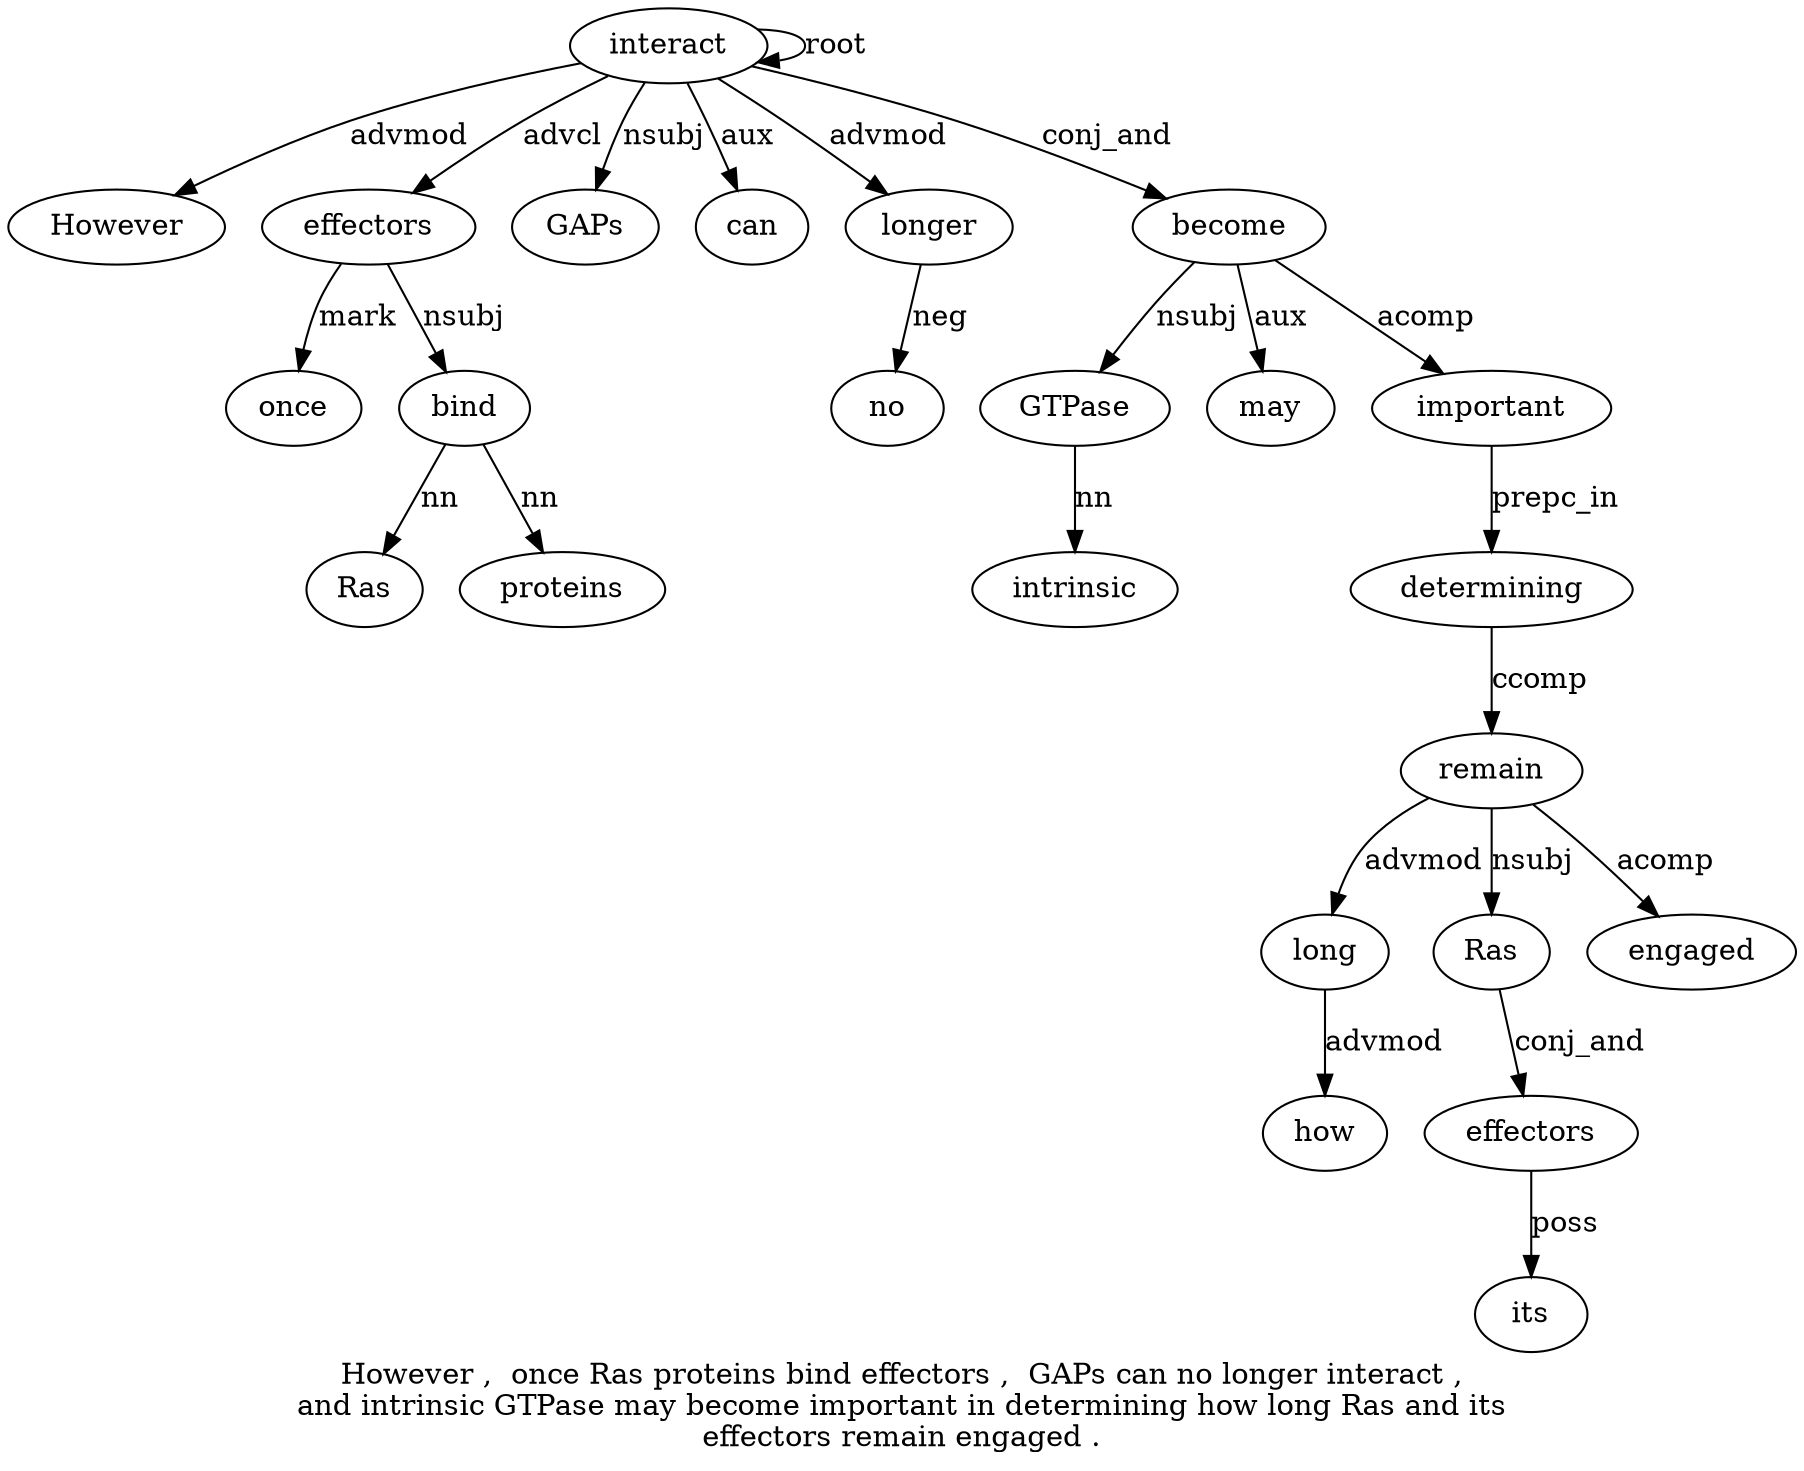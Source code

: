 digraph "However ,  once Ras proteins bind effectors ,  GAPs can no longer interact ,  and intrinsic GTPase may become important in determining how long Ras and its effectors remain engaged ." {
label="However ,  once Ras proteins bind effectors ,  GAPs can no longer interact ,
and intrinsic GTPase may become important in determining how long Ras and its
effectors remain engaged .";
interact13 [style=filled, fillcolor=white, label=interact];
However1 [style=filled, fillcolor=white, label=However];
interact13 -> However1  [label=advmod];
effectors7 [style=filled, fillcolor=white, label=effectors];
once3 [style=filled, fillcolor=white, label=once];
effectors7 -> once3  [label=mark];
bind6 [style=filled, fillcolor=white, label=bind];
Ras4 [style=filled, fillcolor=white, label=Ras];
bind6 -> Ras4  [label=nn];
proteins5 [style=filled, fillcolor=white, label=proteins];
bind6 -> proteins5  [label=nn];
effectors7 -> bind6  [label=nsubj];
interact13 -> effectors7  [label=advcl];
GAPs9 [style=filled, fillcolor=white, label=GAPs];
interact13 -> GAPs9  [label=nsubj];
can10 [style=filled, fillcolor=white, label=can];
interact13 -> can10  [label=aux];
longer12 [style=filled, fillcolor=white, label=longer];
no11 [style=filled, fillcolor=white, label=no];
longer12 -> no11  [label=neg];
interact13 -> longer12  [label=advmod];
interact13 -> interact13  [label=root];
GTPase17 [style=filled, fillcolor=white, label=GTPase];
intrinsic16 [style=filled, fillcolor=white, label=intrinsic];
GTPase17 -> intrinsic16  [label=nn];
become19 [style=filled, fillcolor=white, label=become];
become19 -> GTPase17  [label=nsubj];
may18 [style=filled, fillcolor=white, label=may];
become19 -> may18  [label=aux];
interact13 -> become19  [label=conj_and];
important20 [style=filled, fillcolor=white, label=important];
become19 -> important20  [label=acomp];
determining22 [style=filled, fillcolor=white, label=determining];
important20 -> determining22  [label=prepc_in];
long24 [style=filled, fillcolor=white, label=long];
how23 [style=filled, fillcolor=white, label=how];
long24 -> how23  [label=advmod];
remain29 [style=filled, fillcolor=white, label=remain];
remain29 -> long24  [label=advmod];
Ras25 [style=filled, fillcolor=white, label=Ras];
remain29 -> Ras25  [label=nsubj];
effectors28 [style=filled, fillcolor=white, label=effectors];
its27 [style=filled, fillcolor=white, label=its];
effectors28 -> its27  [label=poss];
Ras25 -> effectors28  [label=conj_and];
determining22 -> remain29  [label=ccomp];
engaged30 [style=filled, fillcolor=white, label=engaged];
remain29 -> engaged30  [label=acomp];
}
